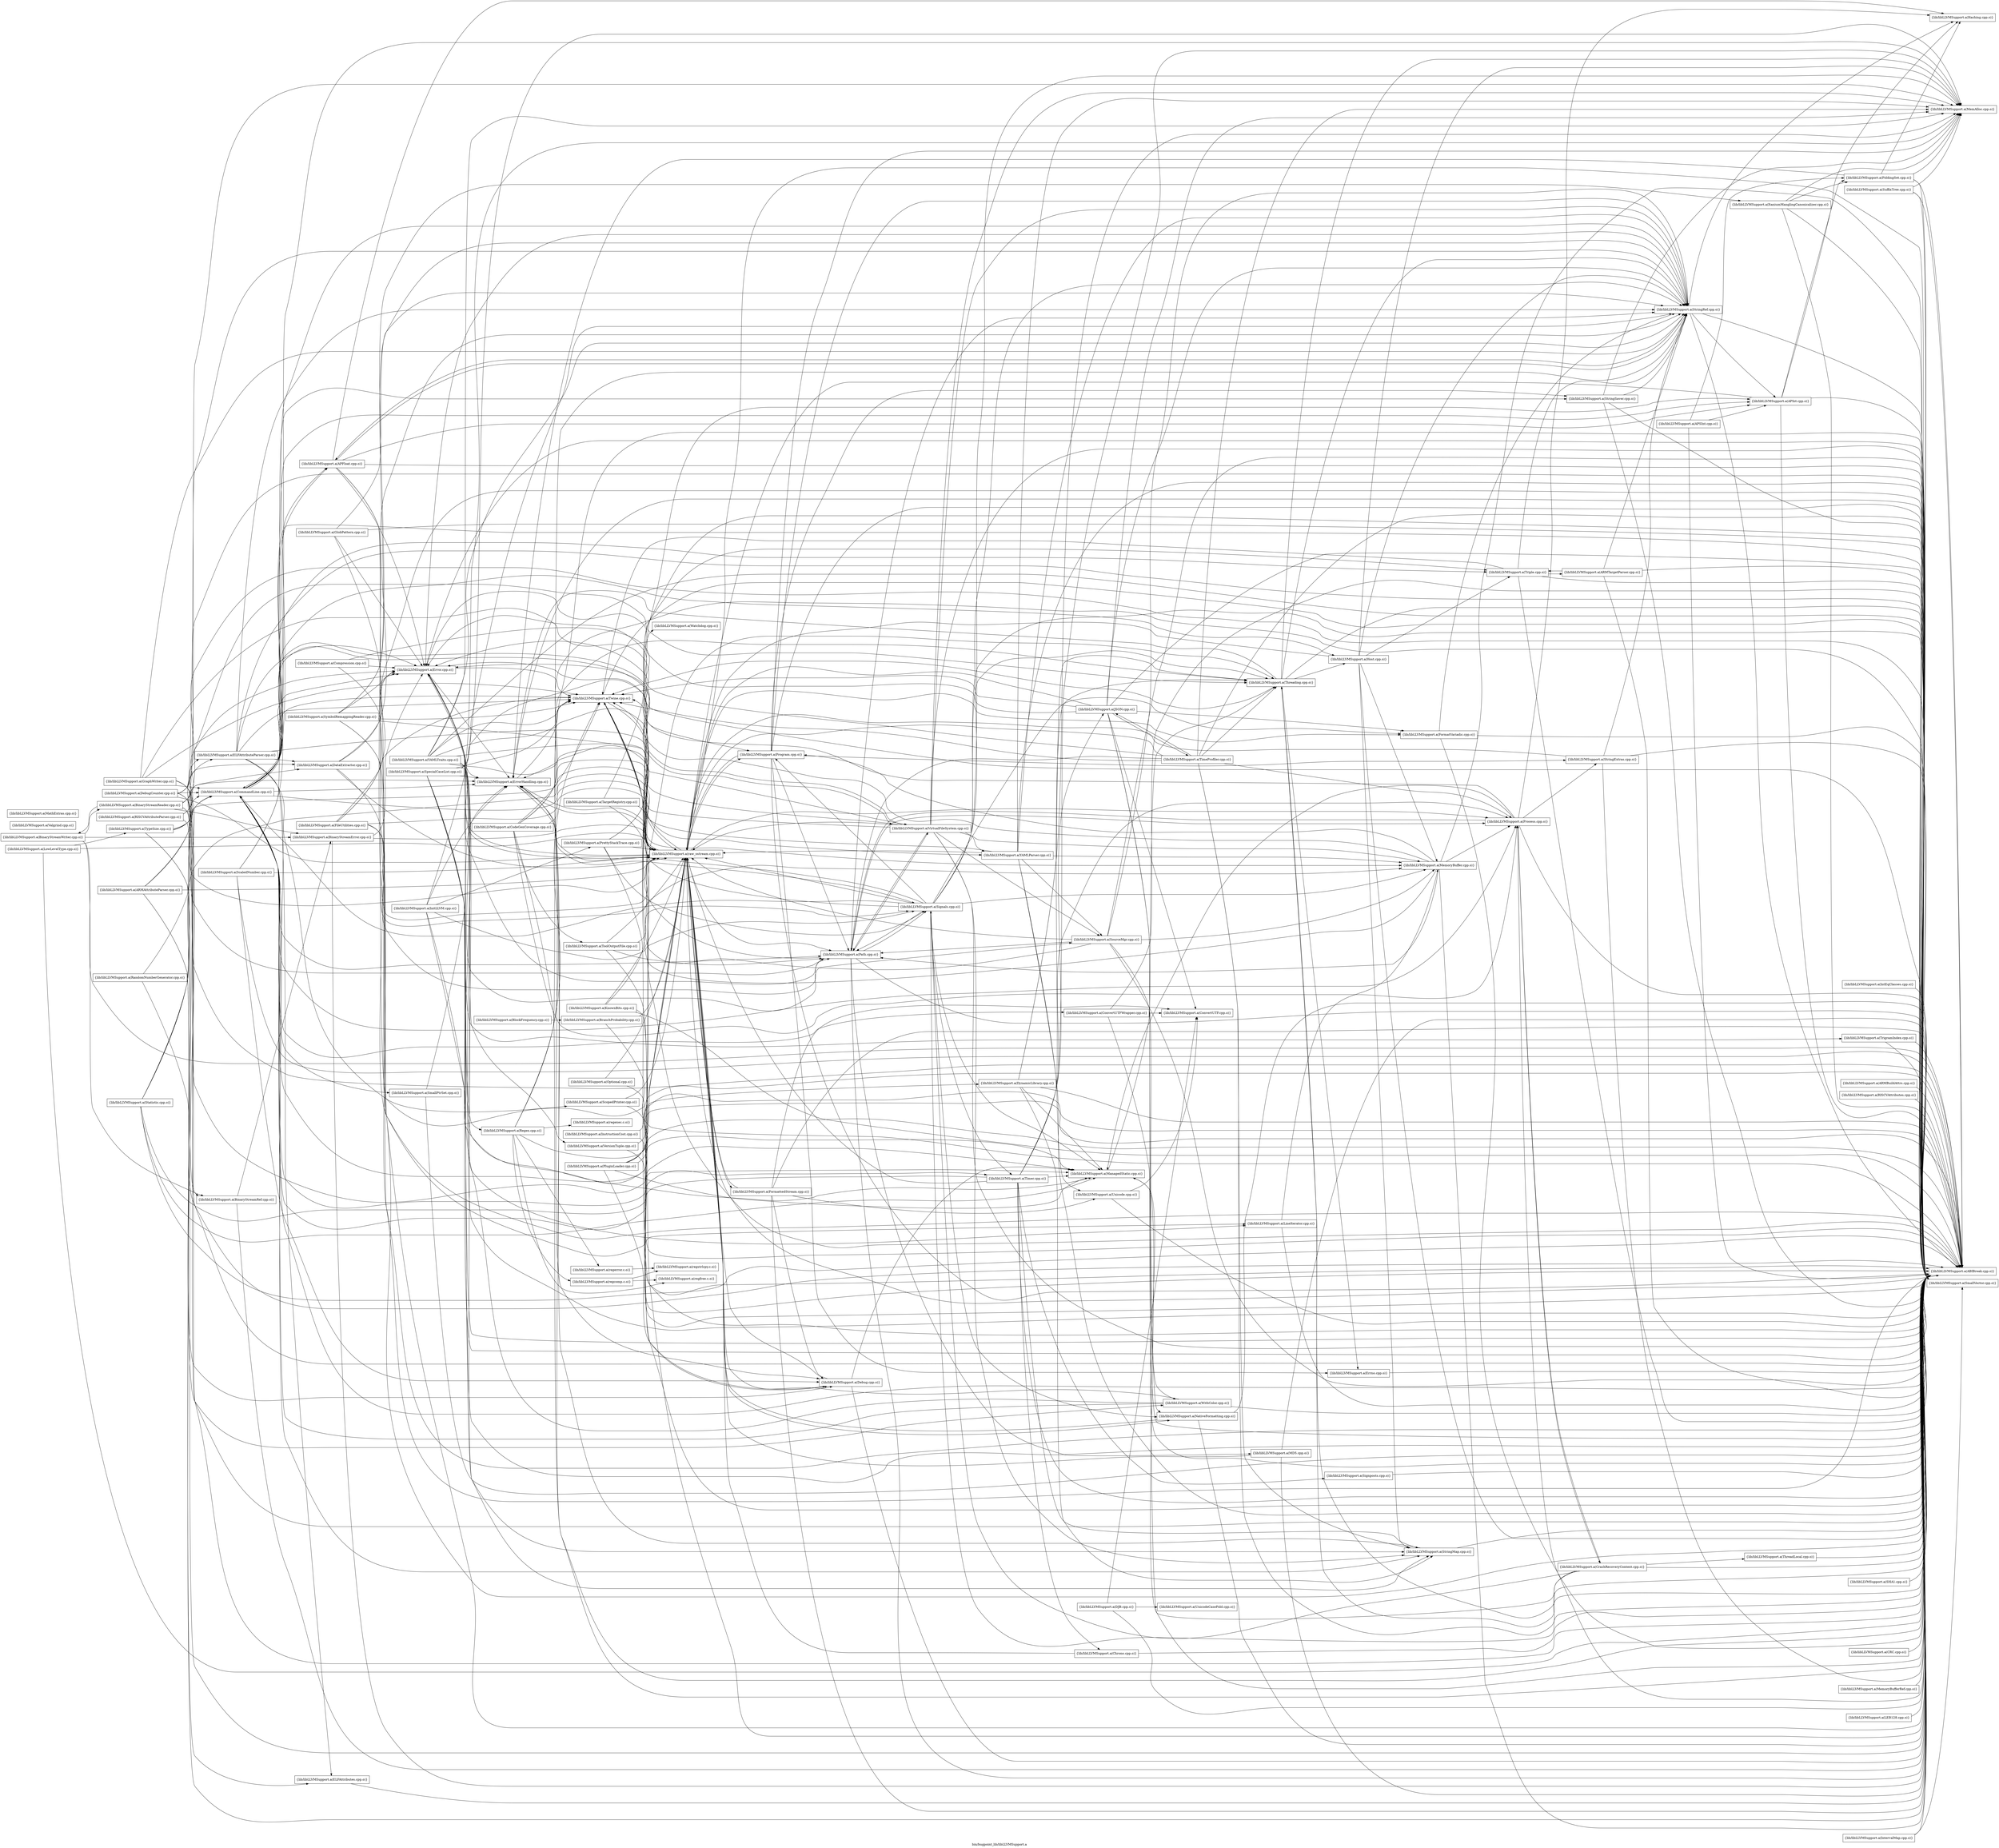 digraph "bin/bugpoint_lib/libLLVMSupport.a" {
	label="bin/bugpoint_lib/libLLVMSupport.a";
	rankdir=LR;

	Node0x5646d48a38b8 [shape=record,shape=box,group=0,label="{lib/libLLVMSupport.a(ABIBreak.cpp.o)}"];
	Node0x5646d4880408 [shape=record,shape=box,group=0,label="{lib/libLLVMSupport.a(CommandLine.cpp.o)}"];
	Node0x5646d4880408 -> Node0x5646d48a38b8;
	Node0x5646d4880408 -> Node0x5646d48a3138;
	Node0x5646d4880408 -> Node0x5646d487c308;
	Node0x5646d4880408 -> Node0x5646d487dca8;
	Node0x5646d4880408 -> Node0x5646d4884cd8;
	Node0x5646d4880408 -> Node0x5646d487fb48;
	Node0x5646d4880408 -> Node0x5646d487ec48;
	Node0x5646d4880408 -> Node0x5646d487c628;
	Node0x5646d4880408 -> Node0x5646d487ce48;
	Node0x5646d4880408 -> Node0x5646d4884698;
	Node0x5646d4880408 -> Node0x5646d488ab38;
	Node0x5646d4880408 -> Node0x5646d4886678;
	Node0x5646d4880408 -> Node0x5646d4899958;
	Node0x5646d4880408 -> Node0x5646d4896118;
	Node0x5646d4880408 -> Node0x5646d4899cc8;
	Node0x5646d4880408 -> Node0x5646d4897d88;
	Node0x5646d4880408 -> Node0x5646d487eb08;
	Node0x5646d4880408 -> Node0x5646d4880fe8;
	Node0x5646d4880408 -> Node0x5646d4880458;
	Node0x5646d487dca8 [shape=record,shape=box,group=0,label="{lib/libLLVMSupport.a(Error.cpp.o)}"];
	Node0x5646d487dca8 -> Node0x5646d48a38b8;
	Node0x5646d487dca8 -> Node0x5646d4884cd8;
	Node0x5646d487dca8 -> Node0x5646d487fb48;
	Node0x5646d487dca8 -> Node0x5646d487ce48;
	Node0x5646d487dca8 -> Node0x5646d4896118;
	Node0x5646d487dca8 -> Node0x5646d4897d88;
	Node0x5646d487ce48 [shape=record,shape=box,group=0,label="{lib/libLLVMSupport.a(SmallVector.cpp.o)}"];
	Node0x5646d487ce48 -> Node0x5646d4884cd8;
	Node0x5646d48850e8 [shape=record,shape=box,group=0,label="{lib/libLLVMSupport.a(SourceMgr.cpp.o)}"];
	Node0x5646d48850e8 -> Node0x5646d48a38b8;
	Node0x5646d48850e8 -> Node0x5646d487e568;
	Node0x5646d48850e8 -> Node0x5646d487ce48;
	Node0x5646d48850e8 -> Node0x5646d4886678;
	Node0x5646d48850e8 -> Node0x5646d4896118;
	Node0x5646d48850e8 -> Node0x5646d48999f8;
	Node0x5646d48850e8 -> Node0x5646d4897d88;
	Node0x5646d48850e8 -> Node0x5646d4880fe8;
	Node0x5646d4899958 [shape=record,shape=box,group=0,label="{lib/libLLVMSupport.a(Triple.cpp.o)}"];
	Node0x5646d4899958 -> Node0x5646d48a38b8;
	Node0x5646d4899958 -> Node0x5646d487ce48;
	Node0x5646d4899958 -> Node0x5646d4886678;
	Node0x5646d4899958 -> Node0x5646d489a088;
	Node0x5646d4899958 -> Node0x5646d4896118;
	Node0x5646d4896118 [shape=record,shape=box,group=0,label="{lib/libLLVMSupport.a(Twine.cpp.o)}"];
	Node0x5646d4896118 -> Node0x5646d48a38b8;
	Node0x5646d4896118 -> Node0x5646d487ce48;
	Node0x5646d4896118 -> Node0x5646d4897d88;
	Node0x5646d4897d88 [shape=record,shape=box,group=0,label="{lib/libLLVMSupport.a(raw_ostream.cpp.o)}"];
	Node0x5646d4897d88 -> Node0x5646d48a38b8;
	Node0x5646d4897d88 -> Node0x5646d487dca8;
	Node0x5646d4897d88 -> Node0x5646d4884cd8;
	Node0x5646d4897d88 -> Node0x5646d488e198;
	Node0x5646d4897d88 -> Node0x5646d488d2e8;
	Node0x5646d4897d88 -> Node0x5646d487d118;
	Node0x5646d4897d88 -> Node0x5646d487ce48;
	Node0x5646d4897d88 -> Node0x5646d4896118;
	Node0x5646d4897d88 -> Node0x5646d4880fe8;
	Node0x5646d4897d88 -> Node0x5646d4880458;
	Node0x5646d4897d88 -> Node0x5646d487cd58;
	Node0x5646d487eb08 [shape=record,shape=box,group=0,label="{lib/libLLVMSupport.a(Host.cpp.o)}"];
	Node0x5646d487eb08 -> Node0x5646d48a38b8;
	Node0x5646d487eb08 -> Node0x5646d487ec48;
	Node0x5646d487eb08 -> Node0x5646d487e568;
	Node0x5646d487eb08 -> Node0x5646d4884698;
	Node0x5646d487eb08 -> Node0x5646d4886678;
	Node0x5646d487eb08 -> Node0x5646d4899958;
	Node0x5646d487eb08 -> Node0x5646d4897d88;
	Node0x5646d4880fe8 [shape=record,shape=box,group=0,label="{lib/libLLVMSupport.a(Path.cpp.o)}"];
	Node0x5646d4880fe8 -> Node0x5646d48a38b8;
	Node0x5646d4880fe8 -> Node0x5646d487dca8;
	Node0x5646d4880fe8 -> Node0x5646d487d898;
	Node0x5646d4880fe8 -> Node0x5646d487ce48;
	Node0x5646d4880fe8 -> Node0x5646d4886678;
	Node0x5646d4880fe8 -> Node0x5646d4896118;
	Node0x5646d4880fe8 -> Node0x5646d4899cc8;
	Node0x5646d4880fe8 -> Node0x5646d4880458;
	Node0x5646d4880fe8 -> Node0x5646d487e658;
	Node0x5646d487ec48 [shape=record,shape=box,group=0,label="{lib/libLLVMSupport.a(MemAlloc.cpp.o)}"];
	Node0x5646d487c628 [shape=record,shape=box,group=0,label="{lib/libLLVMSupport.a(SmallPtrSet.cpp.o)}"];
	Node0x5646d487c628 -> Node0x5646d48a38b8;
	Node0x5646d487c628 -> Node0x5646d4884cd8;
	Node0x5646d4884698 [shape=record,shape=box,group=0,label="{lib/libLLVMSupport.a(StringMap.cpp.o)}"];
	Node0x5646d4884698 -> Node0x5646d48a38b8;
	Node0x5646d4884698 -> Node0x5646d4884cd8;
	Node0x5646d4883a68 [shape=record,shape=box,group=0,label="{lib/libLLVMSupport.a(FileUtilities.cpp.o)}"];
	Node0x5646d4883a68 -> Node0x5646d48a38b8;
	Node0x5646d4883a68 -> Node0x5646d487dca8;
	Node0x5646d4883a68 -> Node0x5646d487e568;
	Node0x5646d4883a68 -> Node0x5646d487ce48;
	Node0x5646d4883a68 -> Node0x5646d4896118;
	Node0x5646d4883a68 -> Node0x5646d4897d88;
	Node0x5646d4883a68 -> Node0x5646d4880fe8;
	Node0x5646d487c268 [shape=record,shape=box,group=0,label="{lib/libLLVMSupport.a(PluginLoader.cpp.o)}"];
	Node0x5646d487c268 -> Node0x5646d48a38b8;
	Node0x5646d487c268 -> Node0x5646d487e6a8;
	Node0x5646d487c268 -> Node0x5646d487fb48;
	Node0x5646d487c268 -> Node0x5646d4897d88;
	Node0x5646d487c268 -> Node0x5646d487eec8;
	Node0x5646d487c268 -> Node0x5646d488aa48;
	Node0x5646d4898a58 [shape=record,shape=box,group=0,label="{lib/libLLVMSupport.a(ToolOutputFile.cpp.o)}"];
	Node0x5646d4898a58 -> Node0x5646d48a38b8;
	Node0x5646d4898a58 -> Node0x5646d4897d88;
	Node0x5646d4898a58 -> Node0x5646d4880fe8;
	Node0x5646d4898a58 -> Node0x5646d487e658;
	Node0x5646d487cd58 [shape=record,shape=box,group=0,label="{lib/libLLVMSupport.a(Program.cpp.o)}"];
	Node0x5646d487cd58 -> Node0x5646d48a38b8;
	Node0x5646d487cd58 -> Node0x5646d487ec48;
	Node0x5646d487cd58 -> Node0x5646d487ce48;
	Node0x5646d487cd58 -> Node0x5646d4883a18;
	Node0x5646d487cd58 -> Node0x5646d488ab38;
	Node0x5646d487cd58 -> Node0x5646d4886678;
	Node0x5646d487cd58 -> Node0x5646d4897d88;
	Node0x5646d487cd58 -> Node0x5646d4880fe8;
	Node0x5646d487cd58 -> Node0x5646d487cb28;
	Node0x5646d4886678 [shape=record,shape=box,group=0,label="{lib/libLLVMSupport.a(StringRef.cpp.o)}"];
	Node0x5646d4886678 -> Node0x5646d48a38b8;
	Node0x5646d4886678 -> Node0x5646d48a3138;
	Node0x5646d4886678 -> Node0x5646d48a3408;
	Node0x5646d4886678 -> Node0x5646d487dca8;
	Node0x5646d4886678 -> Node0x5646d488bda8;
	Node0x5646d4886678 -> Node0x5646d487ce48;
	Node0x5646d488b4e8 [shape=record,shape=box,group=0,label="{lib/libLLVMSupport.a(InitLLVM.cpp.o)}"];
	Node0x5646d488b4e8 -> Node0x5646d48a38b8;
	Node0x5646d488b4e8 -> Node0x5646d4884cd8;
	Node0x5646d488b4e8 -> Node0x5646d487fb48;
	Node0x5646d488b4e8 -> Node0x5646d487ec48;
	Node0x5646d488b4e8 -> Node0x5646d487c6c8;
	Node0x5646d488b4e8 -> Node0x5646d487e658;
	Node0x5646d4885f98 [shape=record,shape=box,group=0,label="{lib/libLLVMSupport.a(Statistic.cpp.o)}"];
	Node0x5646d4885f98 -> Node0x5646d48a38b8;
	Node0x5646d4885f98 -> Node0x5646d4880408;
	Node0x5646d4885f98 -> Node0x5646d487fb48;
	Node0x5646d4885f98 -> Node0x5646d4888658;
	Node0x5646d4885f98 -> Node0x5646d4897d88;
	Node0x5646d4885f98 -> Node0x5646d488aa48;
	Node0x5646d4880458 [shape=record,shape=box,group=0,label="{lib/libLLVMSupport.a(Process.cpp.o)}"];
	Node0x5646d4880458 -> Node0x5646d48a38b8;
	Node0x5646d4880458 -> Node0x5646d487dca8;
	Node0x5646d4880458 -> Node0x5646d488bda8;
	Node0x5646d4880458 -> Node0x5646d487fb48;
	Node0x5646d4880458 -> Node0x5646d487ce48;
	Node0x5646d4880458 -> Node0x5646d4883a18;
	Node0x5646d4880458 -> Node0x5646d4880fe8;
	Node0x5646d4880458 -> Node0x5646d4880228;
	Node0x5646d487e658 [shape=record,shape=box,group=0,label="{lib/libLLVMSupport.a(Signals.cpp.o)}"];
	Node0x5646d487e658 -> Node0x5646d48a38b8;
	Node0x5646d487e658 -> Node0x5646d4880408;
	Node0x5646d487e658 -> Node0x5646d4884cd8;
	Node0x5646d487e658 -> Node0x5646d488d2e8;
	Node0x5646d487e658 -> Node0x5646d487fb48;
	Node0x5646d487e658 -> Node0x5646d487ec48;
	Node0x5646d487e658 -> Node0x5646d487e568;
	Node0x5646d487e658 -> Node0x5646d487d118;
	Node0x5646d487e658 -> Node0x5646d487ce48;
	Node0x5646d487e658 -> Node0x5646d4886678;
	Node0x5646d487e658 -> Node0x5646d4888658;
	Node0x5646d487e658 -> Node0x5646d4896118;
	Node0x5646d487e658 -> Node0x5646d4897d88;
	Node0x5646d487e658 -> Node0x5646d4880fe8;
	Node0x5646d487e658 -> Node0x5646d487cd58;
	Node0x5646d487e658 -> Node0x5646d488aa48;
	Node0x5646d488b538 [shape=record,shape=box,group=0,label="{lib/libLLVMSupport.a(Valgrind.cpp.o)}"];
	Node0x5646d48a3408 [shape=record,shape=box,group=0,label="{lib/libLLVMSupport.a(APInt.cpp.o)}"];
	Node0x5646d48a3408 -> Node0x5646d48a38b8;
	Node0x5646d48a3408 -> Node0x5646d4885bd8;
	Node0x5646d48a3408 -> Node0x5646d488bda8;
	Node0x5646d48a3408 -> Node0x5646d487ce48;
	Node0x5646d48a3408 -> Node0x5646d4897d88;
	Node0x5646d4884cd8 [shape=record,shape=box,group=0,label="{lib/libLLVMSupport.a(ErrorHandling.cpp.o)}"];
	Node0x5646d4884cd8 -> Node0x5646d48a38b8;
	Node0x5646d4884cd8 -> Node0x5646d487e6a8;
	Node0x5646d4884cd8 -> Node0x5646d4896118;
	Node0x5646d4884cd8 -> Node0x5646d4897d88;
	Node0x5646d4884cd8 -> Node0x5646d487e658;
	Node0x5646d48a3138 [shape=record,shape=box,group=0,label="{lib/libLLVMSupport.a(APFloat.cpp.o)}"];
	Node0x5646d48a3138 -> Node0x5646d48a38b8;
	Node0x5646d48a3138 -> Node0x5646d48a3408;
	Node0x5646d48a3138 -> Node0x5646d487dca8;
	Node0x5646d48a3138 -> Node0x5646d488bda8;
	Node0x5646d48a3138 -> Node0x5646d487ce48;
	Node0x5646d48a3138 -> Node0x5646d4886678;
	Node0x5646d48a3138 -> Node0x5646d4897d88;
	Node0x5646d4880188 [shape=record,shape=box,group=0,label="{lib/libLLVMSupport.a(KnownBits.cpp.o)}"];
	Node0x5646d4880188 -> Node0x5646d48a38b8;
	Node0x5646d4880188 -> Node0x5646d48a3408;
	Node0x5646d4880188 -> Node0x5646d487e6a8;
	Node0x5646d4880188 -> Node0x5646d4897d88;
	Node0x5646d4883a18 [shape=record,shape=box,group=0,label="{lib/libLLVMSupport.a(StringExtras.cpp.o)}"];
	Node0x5646d4883a18 -> Node0x5646d48a38b8;
	Node0x5646d4883a18 -> Node0x5646d487ce48;
	Node0x5646d4883a18 -> Node0x5646d4886678;
	Node0x5646d4883a18 -> Node0x5646d4897d88;
	Node0x5646d4895e48 [shape=record,shape=box,group=0,label="{lib/libLLVMSupport.a(TypeSize.cpp.o)}"];
	Node0x5646d4895e48 -> Node0x5646d48a38b8;
	Node0x5646d4895e48 -> Node0x5646d4880408;
	Node0x5646d4895e48 -> Node0x5646d4884cd8;
	Node0x5646d4895e48 -> Node0x5646d48999f8;
	Node0x5646d4895e48 -> Node0x5646d4897d88;
	Node0x5646d487e6a8 [shape=record,shape=box,group=0,label="{lib/libLLVMSupport.a(Debug.cpp.o)}"];
	Node0x5646d487e6a8 -> Node0x5646d48a38b8;
	Node0x5646d487e6a8 -> Node0x5646d487fb48;
	Node0x5646d487e6a8 -> Node0x5646d4897d88;
	Node0x5646d487fb48 [shape=record,shape=box,group=0,label="{lib/libLLVMSupport.a(ManagedStatic.cpp.o)}"];
	Node0x5646d487fb48 -> Node0x5646d48a38b8;
	Node0x5646d487fb48 -> Node0x5646d488aa48;
	Node0x5646d489f308 [shape=record,shape=box,group=0,label="{lib/libLLVMSupport.a(BranchProbability.cpp.o)}"];
	Node0x5646d489f308 -> Node0x5646d48a38b8;
	Node0x5646d489f308 -> Node0x5646d4897d88;
	Node0x5646d48803b8 [shape=record,shape=box,group=0,label="{lib/libLLVMSupport.a(LowLevelType.cpp.o)}"];
	Node0x5646d48803b8 -> Node0x5646d48a38b8;
	Node0x5646d48803b8 -> Node0x5646d4895e48;
	Node0x5646d48803b8 -> Node0x5646d4897d88;
	Node0x5646d4881038 [shape=record,shape=box,group=0,label="{lib/libLLVMSupport.a(CodeGenCoverage.cpp.o)}"];
	Node0x5646d4881038 -> Node0x5646d48a38b8;
	Node0x5646d4881038 -> Node0x5646d487ce48;
	Node0x5646d4881038 -> Node0x5646d4898a58;
	Node0x5646d4881038 -> Node0x5646d4896118;
	Node0x5646d4881038 -> Node0x5646d4897d88;
	Node0x5646d4881038 -> Node0x5646d4880458;
	Node0x5646d4881038 -> Node0x5646d488aa48;
	Node0x5646d488cd98 [shape=record,shape=box,group=0,label="{lib/libLLVMSupport.a(GraphWriter.cpp.o)}"];
	Node0x5646d488cd98 -> Node0x5646d48a38b8;
	Node0x5646d488cd98 -> Node0x5646d4880408;
	Node0x5646d488cd98 -> Node0x5646d4886678;
	Node0x5646d488cd98 -> Node0x5646d4896118;
	Node0x5646d488cd98 -> Node0x5646d4897d88;
	Node0x5646d488cd98 -> Node0x5646d4880fe8;
	Node0x5646d488cd98 -> Node0x5646d487cd58;
	Node0x5646d487eec8 [shape=record,shape=box,group=0,label="{lib/libLLVMSupport.a(DynamicLibrary.cpp.o)}"];
	Node0x5646d487eec8 -> Node0x5646d48a38b8;
	Node0x5646d487eec8 -> Node0x5646d487fb48;
	Node0x5646d487eec8 -> Node0x5646d487ec48;
	Node0x5646d487eec8 -> Node0x5646d4884698;
	Node0x5646d487eec8 -> Node0x5646d488aa48;
	Node0x5646d488bda8 [shape=record,shape=box,group=0,label="{lib/libLLVMSupport.a(Hashing.cpp.o)}"];
	Node0x5646d487d898 [shape=record,shape=box,group=0,label="{lib/libLLVMSupport.a(MD5.cpp.o)}"];
	Node0x5646d487d898 -> Node0x5646d48a38b8;
	Node0x5646d487d898 -> Node0x5646d487ce48;
	Node0x5646d487d898 -> Node0x5646d4897d88;
	Node0x5646d488a5e8 [shape=record,shape=box,group=0,label="{lib/libLLVMSupport.a(TargetRegistry.cpp.o)}"];
	Node0x5646d488a5e8 -> Node0x5646d48a38b8;
	Node0x5646d488a5e8 -> Node0x5646d4899958;
	Node0x5646d488a5e8 -> Node0x5646d4897d88;
	Node0x5646d48a02a8 [shape=record,shape=box,group=0,label="{lib/libLLVMSupport.a(BlockFrequency.cpp.o)}"];
	Node0x5646d48a02a8 -> Node0x5646d489f308;
	Node0x5646d487e338 [shape=record,shape=box,group=0,label="{lib/libLLVMSupport.a(ScaledNumber.cpp.o)}"];
	Node0x5646d487e338 -> Node0x5646d48a38b8;
	Node0x5646d487e338 -> Node0x5646d48a3138;
	Node0x5646d487e338 -> Node0x5646d48a3408;
	Node0x5646d487e338 -> Node0x5646d487e6a8;
	Node0x5646d487e338 -> Node0x5646d4897d88;
	Node0x5646d488d2e8 [shape=record,shape=box,group=0,label="{lib/libLLVMSupport.a(FormatVariadic.cpp.o)}"];
	Node0x5646d488d2e8 -> Node0x5646d48a38b8;
	Node0x5646d488d2e8 -> Node0x5646d487ce48;
	Node0x5646d488d2e8 -> Node0x5646d4886678;
	Node0x5646d487d118 [shape=record,shape=box,group=0,label="{lib/libLLVMSupport.a(NativeFormatting.cpp.o)}"];
	Node0x5646d487d118 -> Node0x5646d48a38b8;
	Node0x5646d487d118 -> Node0x5646d487ce48;
	Node0x5646d487d118 -> Node0x5646d4897d88;
	Node0x5646d487c998 [shape=record,shape=box,group=0,label="{lib/libLLVMSupport.a(Optional.cpp.o)}"];
	Node0x5646d487c998 -> Node0x5646d48a38b8;
	Node0x5646d487c998 -> Node0x5646d4897d88;
	Node0x5646d48872f8 [shape=record,shape=box,group=0,label="{lib/libLLVMSupport.a(SuffixTree.cpp.o)}"];
	Node0x5646d48872f8 -> Node0x5646d48a38b8;
	Node0x5646d48872f8 -> Node0x5646d487ec48;
	Node0x5646d48872f8 -> Node0x5646d487ce48;
	Node0x5646d487d9d8 [shape=record,shape=box,group=0,label="{lib/libLLVMSupport.a(DebugCounter.cpp.o)}"];
	Node0x5646d487d9d8 -> Node0x5646d48a38b8;
	Node0x5646d487d9d8 -> Node0x5646d4880408;
	Node0x5646d487d9d8 -> Node0x5646d487e6a8;
	Node0x5646d487d9d8 -> Node0x5646d487fb48;
	Node0x5646d487d9d8 -> Node0x5646d487ec48;
	Node0x5646d487d9d8 -> Node0x5646d487ce48;
	Node0x5646d487d9d8 -> Node0x5646d4886678;
	Node0x5646d487d9d8 -> Node0x5646d4897d88;
	Node0x5646d487c6c8 [shape=record,shape=box,group=0,label="{lib/libLLVMSupport.a(PrettyStackTrace.cpp.o)}"];
	Node0x5646d487c6c8 -> Node0x5646d48a38b8;
	Node0x5646d487c6c8 -> Node0x5646d487ce48;
	Node0x5646d487c6c8 -> Node0x5646d4897d88;
	Node0x5646d487c6c8 -> Node0x5646d487e658;
	Node0x5646d487c6c8 -> Node0x5646d488c1b8;
	Node0x5646d4886d08 [shape=record,shape=box,group=0,label="{lib/libLLVMSupport.a(TimeProfiler.cpp.o)}"];
	Node0x5646d4886d08 -> Node0x5646d48a38b8;
	Node0x5646d4886d08 -> Node0x5646d487dca8;
	Node0x5646d4886d08 -> Node0x5646d487ec48;
	Node0x5646d4886d08 -> Node0x5646d487ce48;
	Node0x5646d4886d08 -> Node0x5646d4884698;
	Node0x5646d4886d08 -> Node0x5646d48878e8;
	Node0x5646d4886d08 -> Node0x5646d4896118;
	Node0x5646d4886d08 -> Node0x5646d4897d88;
	Node0x5646d4886d08 -> Node0x5646d4880fe8;
	Node0x5646d4886d08 -> Node0x5646d4880458;
	Node0x5646d4886d08 -> Node0x5646d488aa48;
	Node0x5646d4888658 [shape=record,shape=box,group=0,label="{lib/libLLVMSupport.a(Timer.cpp.o)}"];
	Node0x5646d4888658 -> Node0x5646d48a38b8;
	Node0x5646d4888658 -> Node0x5646d48a12e8;
	Node0x5646d4888658 -> Node0x5646d4880408;
	Node0x5646d4888658 -> Node0x5646d487fb48;
	Node0x5646d4888658 -> Node0x5646d487ec48;
	Node0x5646d4888658 -> Node0x5646d4884698;
	Node0x5646d4888658 -> Node0x5646d48878e8;
	Node0x5646d4888658 -> Node0x5646d4898328;
	Node0x5646d4888658 -> Node0x5646d4897d88;
	Node0x5646d4888658 -> Node0x5646d4880458;
	Node0x5646d4888658 -> Node0x5646d488aa48;
	Node0x5646d4885bd8 [shape=record,shape=box,group=0,label="{lib/libLLVMSupport.a(FoldingSet.cpp.o)}"];
	Node0x5646d4885bd8 -> Node0x5646d48a38b8;
	Node0x5646d4885bd8 -> Node0x5646d4884cd8;
	Node0x5646d4885bd8 -> Node0x5646d488bda8;
	Node0x5646d4885bd8 -> Node0x5646d487ec48;
	Node0x5646d4885bd8 -> Node0x5646d487ce48;
	Node0x5646d487e838 [shape=record,shape=box,group=0,label="{lib/libLLVMSupport.a(SHA1.cpp.o)}"];
	Node0x5646d487e838 -> Node0x5646d48a38b8;
	Node0x5646d48807c8 [shape=record,shape=box,group=0,label="{lib/libLLVMSupport.a(IntEqClasses.cpp.o)}"];
	Node0x5646d48807c8 -> Node0x5646d487ce48;
	Node0x5646d487f418 [shape=record,shape=box,group=0,label="{lib/libLLVMSupport.a(MathExtras.cpp.o)}"];
	Node0x5646d4880548 [shape=record,shape=box,group=0,label="{lib/libLLVMSupport.a(IntervalMap.cpp.o)}"];
	Node0x5646d4880548 -> Node0x5646d48a38b8;
	Node0x5646d4880548 -> Node0x5646d487ce48;
	Node0x5646d488e198 [shape=record,shape=box,group=0,label="{lib/libLLVMSupport.a(FormattedStream.cpp.o)}"];
	Node0x5646d488e198 -> Node0x5646d48a38b8;
	Node0x5646d488e198 -> Node0x5646d487cad8;
	Node0x5646d488e198 -> Node0x5646d487e6a8;
	Node0x5646d488e198 -> Node0x5646d487ce48;
	Node0x5646d488e198 -> Node0x5646d4895a38;
	Node0x5646d488e198 -> Node0x5646d4897d88;
	Node0x5646d4898c88 [shape=record,shape=box,group=0,label="{lib/libLLVMSupport.a(YAMLTraits.cpp.o)}"];
	Node0x5646d4898c88 -> Node0x5646d48a38b8;
	Node0x5646d4898c88 -> Node0x5646d4884cd8;
	Node0x5646d4898c88 -> Node0x5646d487f468;
	Node0x5646d4898c88 -> Node0x5646d487ec48;
	Node0x5646d4898c88 -> Node0x5646d487e568;
	Node0x5646d4898c88 -> Node0x5646d487ce48;
	Node0x5646d4898c88 -> Node0x5646d48850e8;
	Node0x5646d4898c88 -> Node0x5646d4884698;
	Node0x5646d4898c88 -> Node0x5646d4886678;
	Node0x5646d4898c88 -> Node0x5646d4896118;
	Node0x5646d4898c88 -> Node0x5646d4898dc8;
	Node0x5646d4898c88 -> Node0x5646d4897fb8;
	Node0x5646d4898c88 -> Node0x5646d4897d88;
	Node0x5646d487f468 [shape=record,shape=box,group=0,label="{lib/libLLVMSupport.a(LineIterator.cpp.o)}"];
	Node0x5646d487f468 -> Node0x5646d48a38b8;
	Node0x5646d487f468 -> Node0x5646d487e568;
	Node0x5646d48999f8 [shape=record,shape=box,group=0,label="{lib/libLLVMSupport.a(WithColor.cpp.o)}"];
	Node0x5646d48999f8 -> Node0x5646d48a38b8;
	Node0x5646d48999f8 -> Node0x5646d4880408;
	Node0x5646d48999f8 -> Node0x5646d487dca8;
	Node0x5646d48999f8 -> Node0x5646d4897d88;
	Node0x5646d487e568 [shape=record,shape=box,group=0,label="{lib/libLLVMSupport.a(MemoryBuffer.cpp.o)}"];
	Node0x5646d487e568 -> Node0x5646d48a38b8;
	Node0x5646d487e568 -> Node0x5646d487dca8;
	Node0x5646d487e568 -> Node0x5646d487ce48;
	Node0x5646d487e568 -> Node0x5646d4896118;
	Node0x5646d487e568 -> Node0x5646d4880fe8;
	Node0x5646d487e568 -> Node0x5646d4880458;
	Node0x5646d487e568 -> Node0x5646d487cd58;
	Node0x5646d488aa48 [shape=record,shape=box,group=0,label="{lib/libLLVMSupport.a(Threading.cpp.o)}"];
	Node0x5646d488aa48 -> Node0x5646d48a38b8;
	Node0x5646d488aa48 -> Node0x5646d4884cd8;
	Node0x5646d488aa48 -> Node0x5646d487ec48;
	Node0x5646d488aa48 -> Node0x5646d487ce48;
	Node0x5646d488aa48 -> Node0x5646d4886678;
	Node0x5646d488aa48 -> Node0x5646d4896118;
	Node0x5646d488aa48 -> Node0x5646d487eb08;
	Node0x5646d488aa48 -> Node0x5646d487cb28;
	Node0x5646d488b7b8 [shape=record,shape=box,group=0,label="{lib/libLLVMSupport.a(InstructionCost.cpp.o)}"];
	Node0x5646d488b7b8 -> Node0x5646d48a38b8;
	Node0x5646d488b7b8 -> Node0x5646d4897d88;
	Node0x5646d488ab38 [shape=record,shape=box,group=0,label="{lib/libLLVMSupport.a(StringSaver.cpp.o)}"];
	Node0x5646d488ab38 -> Node0x5646d48a38b8;
	Node0x5646d488ab38 -> Node0x5646d487ec48;
	Node0x5646d488ab38 -> Node0x5646d487ce48;
	Node0x5646d488ab38 -> Node0x5646d4886678;
	Node0x5646d487dc08 [shape=record,shape=box,group=0,label="{lib/libLLVMSupport.a(Regex.cpp.o)}"];
	Node0x5646d487dc08 -> Node0x5646d48a38b8;
	Node0x5646d487dc08 -> Node0x5646d487ce48;
	Node0x5646d487dc08 -> Node0x5646d4886678;
	Node0x5646d487dc08 -> Node0x5646d4896118;
	Node0x5646d487dc08 -> Node0x5646d48921a8;
	Node0x5646d487dc08 -> Node0x5646d4891e88;
	Node0x5646d487dc08 -> Node0x5646d488d798;
	Node0x5646d487dc08 -> Node0x5646d488ce38;
	Node0x5646d48a12e8 [shape=record,shape=box,group=0,label="{lib/libLLVMSupport.a(Chrono.cpp.o)}"];
	Node0x5646d48a12e8 -> Node0x5646d48a38b8;
	Node0x5646d48a12e8 -> Node0x5646d4897d88;
	Node0x5646d487fcd8 [shape=record,shape=box,group=0,label="{lib/libLLVMSupport.a(RandomNumberGenerator.cpp.o)}"];
	Node0x5646d487fcd8 -> Node0x5646d48a38b8;
	Node0x5646d487fcd8 -> Node0x5646d4880408;
	Node0x5646d487cda8 [shape=record,shape=box,group=0,label="{lib/libLLVMSupport.a(CRC.cpp.o)}"];
	Node0x5646d487cda8 -> Node0x5646d48a38b8;
	Node0x5646d488d4c8 [shape=record,shape=box,group=0,label="{lib/libLLVMSupport.a(GlobPattern.cpp.o)}"];
	Node0x5646d488d4c8 -> Node0x5646d48a38b8;
	Node0x5646d488d4c8 -> Node0x5646d487dca8;
	Node0x5646d488d4c8 -> Node0x5646d487ce48;
	Node0x5646d488d4c8 -> Node0x5646d4886678;
	Node0x5646d487eb58 [shape=record,shape=box,group=0,label="{lib/libLLVMSupport.a(MemoryBufferRef.cpp.o)}"];
	Node0x5646d487eb58 -> Node0x5646d48a38b8;
	Node0x5646d4885318 [shape=record,shape=box,group=0,label="{lib/libLLVMSupport.a(SpecialCaseList.cpp.o)}"];
	Node0x5646d4885318 -> Node0x5646d48a38b8;
	Node0x5646d4885318 -> Node0x5646d4884cd8;
	Node0x5646d4885318 -> Node0x5646d487ec48;
	Node0x5646d4885318 -> Node0x5646d487dc08;
	Node0x5646d4885318 -> Node0x5646d4884698;
	Node0x5646d4885318 -> Node0x5646d4886678;
	Node0x5646d4885318 -> Node0x5646d4897dd8;
	Node0x5646d4885318 -> Node0x5646d4896118;
	Node0x5646d4885318 -> Node0x5646d4899cc8;
	Node0x5646d4899cc8 [shape=record,shape=box,group=0,label="{lib/libLLVMSupport.a(VirtualFileSystem.cpp.o)}"];
	Node0x5646d4899cc8 -> Node0x5646d48a38b8;
	Node0x5646d4899cc8 -> Node0x5646d4880408;
	Node0x5646d4899cc8 -> Node0x5646d487dca8;
	Node0x5646d4899cc8 -> Node0x5646d487ec48;
	Node0x5646d4899cc8 -> Node0x5646d487e568;
	Node0x5646d4899cc8 -> Node0x5646d487ce48;
	Node0x5646d4899cc8 -> Node0x5646d48850e8;
	Node0x5646d4899cc8 -> Node0x5646d4884698;
	Node0x5646d4899cc8 -> Node0x5646d4886678;
	Node0x5646d4899cc8 -> Node0x5646d4896118;
	Node0x5646d4899cc8 -> Node0x5646d4898dc8;
	Node0x5646d4899cc8 -> Node0x5646d4897d88;
	Node0x5646d4899cc8 -> Node0x5646d4880fe8;
	Node0x5646d487c308 [shape=record,shape=box,group=0,label="{lib/libLLVMSupport.a(ConvertUTFWrapper.cpp.o)}"];
	Node0x5646d487c308 -> Node0x5646d48a38b8;
	Node0x5646d487c308 -> Node0x5646d487cad8;
	Node0x5646d487c308 -> Node0x5646d487ce48;
	Node0x5646d487cad8 [shape=record,shape=box,group=0,label="{lib/libLLVMSupport.a(ConvertUTF.cpp.o)}"];
	Node0x5646d4895a38 [shape=record,shape=box,group=0,label="{lib/libLLVMSupport.a(Unicode.cpp.o)}"];
	Node0x5646d4895a38 -> Node0x5646d48a38b8;
	Node0x5646d4895a38 -> Node0x5646d487cad8;
	Node0x5646d488c1b8 [shape=record,shape=box,group=0,label="{lib/libLLVMSupport.a(Watchdog.cpp.o)}"];
	Node0x5646d48921a8 [shape=record,shape=box,group=0,label="{lib/libLLVMSupport.a(regcomp.c.o)}"];
	Node0x5646d48921a8 -> Node0x5646d488ce38;
	Node0x5646d48921a8 -> Node0x5646d487fe18;
	Node0x5646d4891e88 [shape=record,shape=box,group=0,label="{lib/libLLVMSupport.a(regerror.c.o)}"];
	Node0x5646d4891e88 -> Node0x5646d487fe18;
	Node0x5646d488d798 [shape=record,shape=box,group=0,label="{lib/libLLVMSupport.a(regexec.c.o)}"];
	Node0x5646d488ce38 [shape=record,shape=box,group=0,label="{lib/libLLVMSupport.a(regfree.c.o)}"];
	Node0x5646d4897dd8 [shape=record,shape=box,group=0,label="{lib/libLLVMSupport.a(TrigramIndex.cpp.o)}"];
	Node0x5646d4897dd8 -> Node0x5646d48a38b8;
	Node0x5646d4897dd8 -> Node0x5646d487ce48;
	Node0x5646d48878e8 [shape=record,shape=box,group=0,label="{lib/libLLVMSupport.a(JSON.cpp.o)}"];
	Node0x5646d48878e8 -> Node0x5646d48a38b8;
	Node0x5646d48878e8 -> Node0x5646d487cad8;
	Node0x5646d48878e8 -> Node0x5646d487dca8;
	Node0x5646d48878e8 -> Node0x5646d488d2e8;
	Node0x5646d48878e8 -> Node0x5646d487ec48;
	Node0x5646d48878e8 -> Node0x5646d487d118;
	Node0x5646d48878e8 -> Node0x5646d487ce48;
	Node0x5646d48878e8 -> Node0x5646d4886678;
	Node0x5646d48878e8 -> Node0x5646d4886d08;
	Node0x5646d48878e8 -> Node0x5646d4896118;
	Node0x5646d48878e8 -> Node0x5646d4897d88;
	Node0x5646d4898328 [shape=record,shape=box,group=0,label="{lib/libLLVMSupport.a(Signposts.cpp.o)}"];
	Node0x5646d4898328 -> Node0x5646d48a38b8;
	Node0x5646d489a088 [shape=record,shape=box,group=0,label="{lib/libLLVMSupport.a(ARMTargetParser.cpp.o)}"];
	Node0x5646d489a088 -> Node0x5646d48a38b8;
	Node0x5646d489a088 -> Node0x5646d487ce48;
	Node0x5646d489a088 -> Node0x5646d4886678;
	Node0x5646d489a088 -> Node0x5646d4899958;
	Node0x5646d4898dc8 [shape=record,shape=box,group=0,label="{lib/libLLVMSupport.a(YAMLParser.cpp.o)}"];
	Node0x5646d4898dc8 -> Node0x5646d48a38b8;
	Node0x5646d4898dc8 -> Node0x5646d4884cd8;
	Node0x5646d4898dc8 -> Node0x5646d487ec48;
	Node0x5646d4898dc8 -> Node0x5646d487e568;
	Node0x5646d4898dc8 -> Node0x5646d487ce48;
	Node0x5646d4898dc8 -> Node0x5646d48850e8;
	Node0x5646d4898dc8 -> Node0x5646d4886678;
	Node0x5646d4898dc8 -> Node0x5646d4895a38;
	Node0x5646d4898dc8 -> Node0x5646d4897d88;
	Node0x5646d4897fb8 [shape=record,shape=box,group=0,label="{lib/libLLVMSupport.a(VersionTuple.cpp.o)}"];
	Node0x5646d4897fb8 -> Node0x5646d48a38b8;
	Node0x5646d4897fb8 -> Node0x5646d4897d88;
	Node0x5646d487fe18 [shape=record,shape=box,group=0,label="{lib/libLLVMSupport.a(regstrlcpy.c.o)}"];
	Node0x5646d4880228 [shape=record,shape=box,group=0,label="{lib/libLLVMSupport.a(CrashRecoveryContext.cpp.o)}"];
	Node0x5646d4880228 -> Node0x5646d48a38b8;
	Node0x5646d4880228 -> Node0x5646d487fb48;
	Node0x5646d4880228 -> Node0x5646d4880458;
	Node0x5646d4880228 -> Node0x5646d487e658;
	Node0x5646d4880228 -> Node0x5646d488acc8;
	Node0x5646d4880228 -> Node0x5646d488aa48;
	Node0x5646d488acc8 [shape=record,shape=box,group=0,label="{lib/libLLVMSupport.a(ThreadLocal.cpp.o)}"];
	Node0x5646d488acc8 -> Node0x5646d48a38b8;
	Node0x5646d487cb28 [shape=record,shape=box,group=0,label="{lib/libLLVMSupport.a(Errno.cpp.o)}"];
	Node0x5646d487cb28 -> Node0x5646d48a38b8;
	Node0x5646d4897e78 [shape=record,shape=box,group=0,label="{lib/libLLVMSupport.a(LEB128.cpp.o)}"];
	Node0x5646d4897e78 -> Node0x5646d48a38b8;
	Node0x5646d4899548 [shape=record,shape=box,group=0,label="{lib/libLLVMSupport.a(DJB.cpp.o)}"];
	Node0x5646d4899548 -> Node0x5646d48a38b8;
	Node0x5646d4899548 -> Node0x5646d487cad8;
	Node0x5646d4899548 -> Node0x5646d4891028;
	Node0x5646d4891028 [shape=record,shape=box,group=0,label="{lib/libLLVMSupport.a(UnicodeCaseFold.cpp.o)}"];
	Node0x5646d4889508 [shape=record,shape=box,group=0,label="{lib/libLLVMSupport.a(BinaryStreamWriter.cpp.o)}"];
	Node0x5646d4889508 -> Node0x5646d48a38b8;
	Node0x5646d4889508 -> Node0x5646d4889238;
	Node0x5646d4889508 -> Node0x5646d4888478;
	Node0x5646d4889508 -> Node0x5646d48881a8;
	Node0x5646d4889238 [shape=record,shape=box,group=0,label="{lib/libLLVMSupport.a(BinaryStreamRef.cpp.o)}"];
	Node0x5646d4889238 -> Node0x5646d48a38b8;
	Node0x5646d4889238 -> Node0x5646d4888478;
	Node0x5646d4888478 [shape=record,shape=box,group=0,label="{lib/libLLVMSupport.a(BinaryStreamError.cpp.o)}"];
	Node0x5646d4888478 -> Node0x5646d48a38b8;
	Node0x5646d4888478 -> Node0x5646d487dca8;
	Node0x5646d4888478 -> Node0x5646d4897d88;
	Node0x5646d48881a8 [shape=record,shape=box,group=0,label="{lib/libLLVMSupport.a(BinaryStreamReader.cpp.o)}"];
	Node0x5646d48881a8 -> Node0x5646d48a38b8;
	Node0x5646d48881a8 -> Node0x5646d487dca8;
	Node0x5646d48881a8 -> Node0x5646d487ce48;
	Node0x5646d48881a8 -> Node0x5646d4889508;
	Node0x5646d48881a8 -> Node0x5646d4889238;
	Node0x5646d48881a8 -> Node0x5646d4888478;
	Node0x5646d487fd78 [shape=record,shape=box,group=0,label="{lib/libLLVMSupport.a(DataExtractor.cpp.o)}"];
	Node0x5646d487fd78 -> Node0x5646d48a38b8;
	Node0x5646d487fd78 -> Node0x5646d487dca8;
	Node0x5646d487fd78 -> Node0x5646d4886678;
	Node0x5646d487fd78 -> Node0x5646d4897d88;
	Node0x5646d4882348 [shape=record,shape=box,group=0,label="{lib/libLLVMSupport.a(ScopedPrinter.cpp.o)}"];
	Node0x5646d4882348 -> Node0x5646d48a38b8;
	Node0x5646d4882348 -> Node0x5646d4897d88;
	Node0x5646d487e248 [shape=record,shape=box,group=0,label="{lib/libLLVMSupport.a(APSInt.cpp.o)}"];
	Node0x5646d487e248 -> Node0x5646d48a38b8;
	Node0x5646d487e248 -> Node0x5646d48a3408;
	Node0x5646d487e248 -> Node0x5646d4885bd8;
	Node0x5646d488dfb8 [shape=record,shape=box,group=0,label="{lib/libLLVMSupport.a(Compression.cpp.o)}"];
	Node0x5646d488dfb8 -> Node0x5646d48a38b8;
	Node0x5646d488dfb8 -> Node0x5646d487dca8;
	Node0x5646d488dfb8 -> Node0x5646d487ce48;
	Node0x5646d488f868 [shape=record,shape=box,group=0,label="{lib/libLLVMSupport.a(ItaniumManglingCanonicalizer.cpp.o)}"];
	Node0x5646d488f868 -> Node0x5646d48a38b8;
	Node0x5646d488f868 -> Node0x5646d4885bd8;
	Node0x5646d488f868 -> Node0x5646d487ec48;
	Node0x5646d488f868 -> Node0x5646d487ce48;
	Node0x5646d488f8b8 [shape=record,shape=box,group=0,label="{lib/libLLVMSupport.a(SymbolRemappingReader.cpp.o)}"];
	Node0x5646d488f8b8 -> Node0x5646d48a38b8;
	Node0x5646d488f8b8 -> Node0x5646d487dca8;
	Node0x5646d488f8b8 -> Node0x5646d487f468;
	Node0x5646d488f8b8 -> Node0x5646d4886678;
	Node0x5646d488f8b8 -> Node0x5646d4896118;
	Node0x5646d488f8b8 -> Node0x5646d4897d88;
	Node0x5646d488f8b8 -> Node0x5646d488f868;
	Node0x5646d488a778 [shape=record,shape=box,group=0,label="{lib/libLLVMSupport.a(ARMBuildAttrs.cpp.o)}"];
	Node0x5646d488a778 -> Node0x5646d48a38b8;
	Node0x5646d48897d8 [shape=record,shape=box,group=0,label="{lib/libLLVMSupport.a(ARMAttributeParser.cpp.o)}"];
	Node0x5646d48897d8 -> Node0x5646d48a38b8;
	Node0x5646d48897d8 -> Node0x5646d4897d88;
	Node0x5646d48897d8 -> Node0x5646d487fd78;
	Node0x5646d48897d8 -> Node0x5646d4888b58;
	Node0x5646d48897d8 -> Node0x5646d4889198;
	Node0x5646d4888b58 [shape=record,shape=box,group=0,label="{lib/libLLVMSupport.a(ELFAttributeParser.cpp.o)}"];
	Node0x5646d4888b58 -> Node0x5646d48a38b8;
	Node0x5646d4888b58 -> Node0x5646d487dca8;
	Node0x5646d4888b58 -> Node0x5646d487ce48;
	Node0x5646d4888b58 -> Node0x5646d4886678;
	Node0x5646d4888b58 -> Node0x5646d4896118;
	Node0x5646d4888b58 -> Node0x5646d4897d88;
	Node0x5646d4888b58 -> Node0x5646d487fd78;
	Node0x5646d4888b58 -> Node0x5646d4882348;
	Node0x5646d4888b58 -> Node0x5646d4889198;
	Node0x5646d48887e8 [shape=record,shape=box,group=0,label="{lib/libLLVMSupport.a(RISCVAttributes.cpp.o)}"];
	Node0x5646d48887e8 -> Node0x5646d48a38b8;
	Node0x5646d48879d8 [shape=record,shape=box,group=0,label="{lib/libLLVMSupport.a(RISCVAttributeParser.cpp.o)}"];
	Node0x5646d48879d8 -> Node0x5646d48a38b8;
	Node0x5646d48879d8 -> Node0x5646d487fd78;
	Node0x5646d48879d8 -> Node0x5646d4888b58;
	Node0x5646d4889198 [shape=record,shape=box,group=0,label="{lib/libLLVMSupport.a(ELFAttributes.cpp.o)}"];
	Node0x5646d4889198 -> Node0x5646d48a38b8;
}
